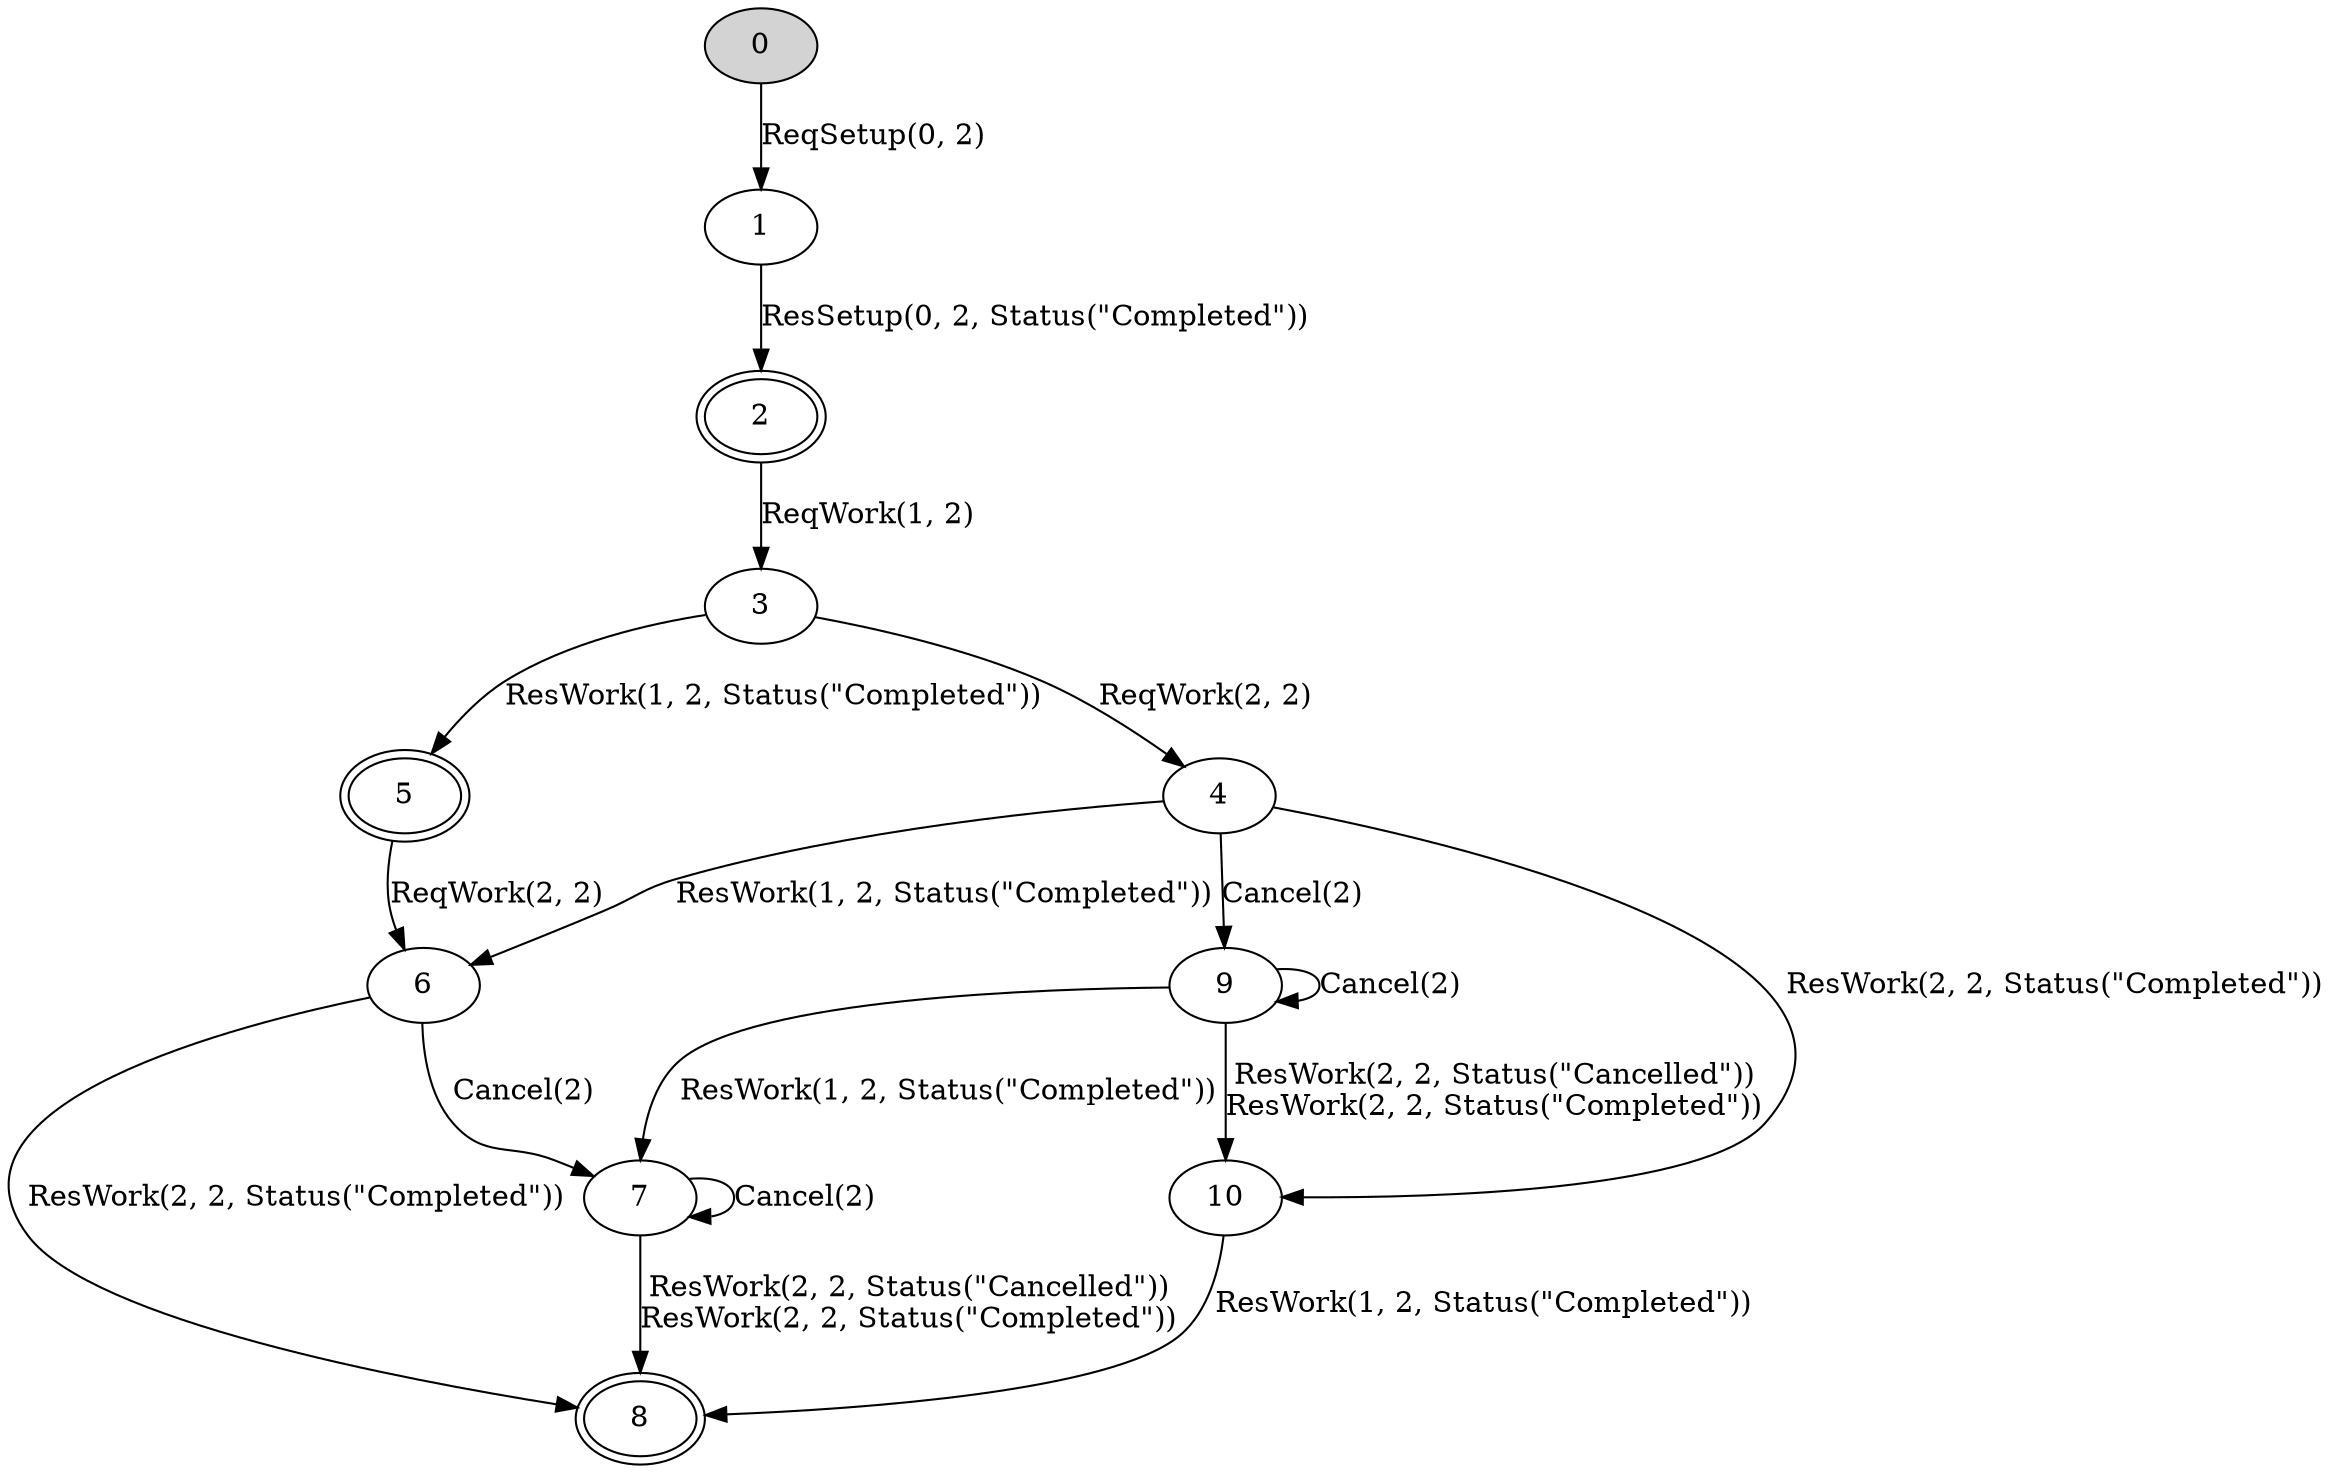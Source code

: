digraph "((((SetupModel x SampleProtocolModel[Cancellation]) x SampleProtocolModel[Credits,MessageParameters]) x SampleProtocolModel[Commands]) x SampleProtocolModel[ModelParams])" {

  rankdir=TB;

  //Initial state
  node [style = filled, shape = ellipse, peripheries = 1, fillcolor = "#d3d3d3ff"]
  "0"

  //Accepting states
  node [style = filled, shape = ellipse, peripheries = 2, fillcolor = white]
  "2"
  "5"
  "8"





  //Safe live nonaccepting states
  node [style = filled, shape = ellipse, peripheries = 1, fillcolor = white]
  "1"
  "3"
  "4"
  "9"
  "10"
  "6"
  "7"

  //Transitions
  "0" -> "1" [ label = "ReqSetup(0, 2)" ];
  "1" -> "2" [ label = "ResSetup(0, 2, Status(\"Completed\"))" ];
  "2" -> "3" [ label = "ReqWork(1, 2)" ];
  "3" -> "5" [ label = "ResWork(1, 2, Status(\"Completed\"))" ];
  "3" -> "4" [ label = "ReqWork(2, 2)" ];
  "4" -> "9" [ label = "Cancel(2)" ];
  "4" -> "10" [ label = "ResWork(2, 2, Status(\"Completed\"))" ];
  "4" -> "6" [ label = "ResWork(1, 2, Status(\"Completed\"))" ];
  "6" -> "7" [ label = "Cancel(2)" ];
  "6" -> "8" [ label = "ResWork(2, 2, Status(\"Completed\"))" ];
  "7" -> "8" [ label = "ResWork(2, 2, Status(\"Cancelled\"))\nResWork(2, 2, Status(\"Completed\"))" ];
  "7" -> "7" [ label = "Cancel(2)" ];
  "10" -> "8" [ label = "ResWork(1, 2, Status(\"Completed\"))" ];
  "9" -> "7" [ label = "ResWork(1, 2, Status(\"Completed\"))" ];
  "9" -> "10" [ label = "ResWork(2, 2, Status(\"Cancelled\"))\nResWork(2, 2, Status(\"Completed\"))" ];
  "9" -> "9" [ label = "Cancel(2)" ];
  "5" -> "6" [ label = "ReqWork(2, 2)" ];
}
